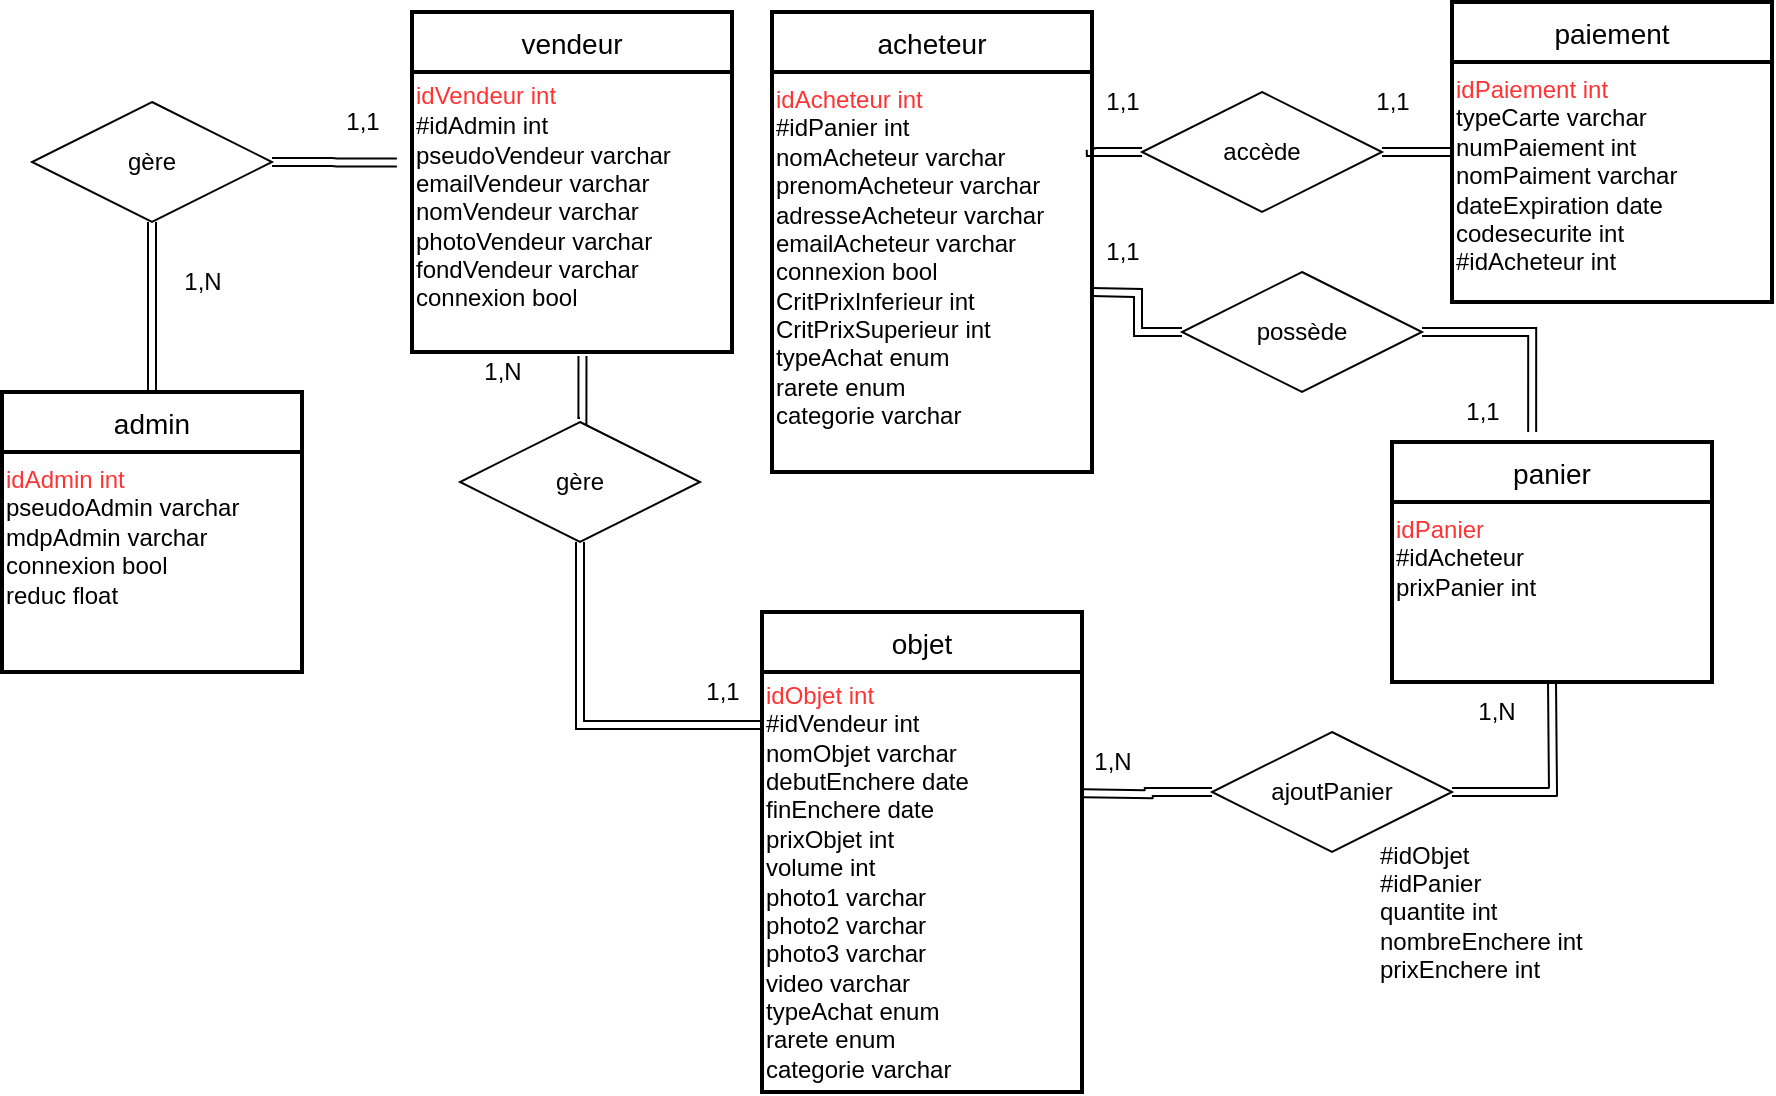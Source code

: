 <mxfile version="15.9.4" type="device"><diagram id="yDxAQ3iovUD5X3NstwU_" name="Page-1"><mxGraphModel dx="1038" dy="551" grid="1" gridSize="10" guides="1" tooltips="1" connect="1" arrows="1" fold="1" page="1" pageScale="1" pageWidth="827" pageHeight="1169" math="0" shadow="0"><root><mxCell id="0"/><mxCell id="1" parent="0"/><mxCell id="l1BgMg8sWA-tkq7HaVs3-1" value="admin" style="swimlane;childLayout=stackLayout;horizontal=1;startSize=30;horizontalStack=0;rounded=0;fontSize=14;fontStyle=0;strokeWidth=2;resizeParent=0;resizeLast=1;shadow=0;dashed=0;align=center;labelBorderColor=none;" parent="1" vertex="1"><mxGeometry x="65" y="300" width="150" height="140" as="geometry"/></mxCell><mxCell id="JHgvwLns8wQTYXrfwLHX-5" value="&lt;span&gt;&lt;font color=&quot;#ff3333&quot;&gt;idAdmin int&lt;br&gt;&lt;/font&gt;pseudoAdmin varchar&lt;/span&gt;&lt;br style=&quot;padding: 0px ; margin: 0px&quot;&gt;&lt;span&gt;mdpAdmin varchar&lt;/span&gt;&lt;br style=&quot;padding: 0px ; margin: 0px&quot;&gt;&lt;div&gt;&lt;span&gt;connexion bool&lt;/span&gt;&lt;/div&gt;&lt;div&gt;&lt;span&gt;reduc float&lt;/span&gt;&lt;/div&gt;&lt;div&gt;&lt;span&gt;&lt;br&gt;&lt;/span&gt;&lt;/div&gt;&lt;div&gt;&lt;span&gt;&lt;br&gt;&lt;/span&gt;&lt;/div&gt;" style="text;html=1;strokeColor=none;fillColor=none;align=left;verticalAlign=top;whiteSpace=wrap;rounded=0;sketch=0;fontColor=#000000;" parent="l1BgMg8sWA-tkq7HaVs3-1" vertex="1"><mxGeometry y="30" width="150" height="110" as="geometry"/></mxCell><mxCell id="l1BgMg8sWA-tkq7HaVs3-3" value="vendeur" style="swimlane;childLayout=stackLayout;horizontal=1;startSize=30;horizontalStack=0;rounded=0;fontSize=14;fontStyle=0;strokeWidth=2;resizeParent=0;resizeLast=1;shadow=0;dashed=0;align=center;" parent="1" vertex="1"><mxGeometry x="270" y="110" width="160" height="170" as="geometry"/></mxCell><mxCell id="JHgvwLns8wQTYXrfwLHX-6" value="&lt;font style=&quot;font-size: 12px&quot;&gt;&lt;font color=&quot;#ff3333&quot;&gt;&lt;br&gt;&lt;br&gt;&lt;/font&gt;&lt;span style=&quot;color: rgb(255 , 51 , 51)&quot;&gt;idVendeur int&lt;/span&gt;&lt;font color=&quot;#ff3333&quot;&gt;&lt;br&gt;&lt;/font&gt;&lt;div&gt;&lt;span&gt;#idAdmin int&lt;/span&gt;&lt;/div&gt;&lt;div&gt;&lt;span&gt;pseudoVendeur varchar&lt;/span&gt;&lt;/div&gt;&lt;div&gt;&lt;span&gt;emailVendeur varchar&lt;/span&gt;&lt;/div&gt;&lt;div&gt;&lt;span&gt;nomVendeur varchar&lt;/span&gt;&lt;/div&gt;&lt;div&gt;&lt;span&gt;photoVendeur varchar&lt;/span&gt;&lt;/div&gt;&lt;div&gt;&lt;span&gt;fondVendeur varchar&lt;/span&gt;&lt;/div&gt;&lt;div&gt;&lt;span&gt;connexion bool&lt;/span&gt;&lt;/div&gt;&lt;/font&gt;&lt;div style=&quot;padding: 0px ; margin: 0px&quot;&gt;&lt;br style=&quot;padding: 0px ; margin: 0px&quot;&gt;&lt;/div&gt;&lt;div style=&quot;padding: 0px ; margin: 0px&quot;&gt;&lt;br style=&quot;padding: 0px ; margin: 0px&quot;&gt;&lt;/div&gt;&lt;div style=&quot;padding: 0px ; margin: 0px&quot;&gt;&lt;br style=&quot;padding: 0px ; margin: 0px ; font-size: 12px&quot;&gt;&lt;/div&gt;" style="text;html=1;strokeColor=none;fillColor=none;align=left;verticalAlign=middle;whiteSpace=wrap;rounded=0;sketch=0;fontSize=14;fontColor=#000000;" parent="l1BgMg8sWA-tkq7HaVs3-3" vertex="1"><mxGeometry y="30" width="160" height="140" as="geometry"/></mxCell><mxCell id="l1BgMg8sWA-tkq7HaVs3-5" value="acheteur" style="swimlane;childLayout=stackLayout;horizontal=1;startSize=30;horizontalStack=0;rounded=0;fontSize=14;fontStyle=0;strokeWidth=2;resizeParent=0;resizeLast=1;shadow=0;dashed=0;align=center;" parent="1" vertex="1"><mxGeometry x="450" y="110" width="160" height="230" as="geometry"/></mxCell><mxCell id="JHgvwLns8wQTYXrfwLHX-10" value="&lt;span&gt;&lt;font color=&quot;#ff3333&quot;&gt;&lt;br&gt;idAcheteur int&lt;/font&gt;&lt;/span&gt;&lt;br style=&quot;padding: 0px ; margin: 0px&quot;&gt;&lt;span&gt;#idPanier int&lt;/span&gt;&lt;br style=&quot;padding: 0px ; margin: 0px&quot;&gt;&lt;span&gt;nomAcheteur varchar&lt;/span&gt;&lt;br style=&quot;padding: 0px ; margin: 0px&quot;&gt;&lt;span&gt;prenomAcheteur varchar&lt;/span&gt;&lt;br style=&quot;padding: 0px ; margin: 0px&quot;&gt;&lt;span&gt;adresseAcheteur varchar&lt;/span&gt;&lt;br style=&quot;padding: 0px ; margin: 0px&quot;&gt;&lt;span&gt;emailAcheteur varchar&lt;/span&gt;&lt;br style=&quot;padding: 0px ; margin: 0px&quot;&gt;&lt;span&gt;connexion bool&lt;br&gt;&lt;div&gt;CritPrixInferieur int&lt;/div&gt;&lt;div&gt;CritPrixSuperieur int&amp;nbsp;&lt;/div&gt;&lt;div&gt;typeAchat enum&amp;nbsp;&lt;/div&gt;&lt;div&gt;rarete enum&amp;nbsp;&lt;/div&gt;&lt;div&gt;categorie varchar&amp;nbsp;&lt;/div&gt;&lt;br&gt;&lt;br&gt;&lt;/span&gt;" style="text;html=1;strokeColor=none;fillColor=none;align=left;verticalAlign=middle;whiteSpace=wrap;rounded=0;sketch=0;fontSize=12;fontColor=#000000;" parent="l1BgMg8sWA-tkq7HaVs3-5" vertex="1"><mxGeometry y="30" width="160" height="200" as="geometry"/></mxCell><mxCell id="l1BgMg8sWA-tkq7HaVs3-7" value="paiement" style="swimlane;childLayout=stackLayout;horizontal=1;startSize=30;horizontalStack=0;rounded=0;fontSize=14;fontStyle=0;strokeWidth=2;resizeParent=0;resizeLast=1;shadow=0;dashed=0;align=center;" parent="1" vertex="1"><mxGeometry x="790" y="105" width="160" height="150" as="geometry"/></mxCell><mxCell id="JHgvwLns8wQTYXrfwLHX-9" value="&lt;span&gt;&lt;font color=&quot;#ff3333&quot;&gt;idPaiement int&lt;/font&gt;&lt;/span&gt;&lt;br style=&quot;padding: 0px ; margin: 0px&quot;&gt;&lt;span&gt;typeCarte varchar&lt;/span&gt;&lt;br style=&quot;padding: 0px ; margin: 0px&quot;&gt;&lt;span&gt;numPaiement int&lt;/span&gt;&lt;br style=&quot;padding: 0px ; margin: 0px&quot;&gt;&lt;span&gt;nomPaiment varchar&lt;/span&gt;&lt;br style=&quot;padding: 0px ; margin: 0px&quot;&gt;&lt;span&gt;dateExpiration date&lt;/span&gt;&lt;br style=&quot;padding: 0px ; margin: 0px&quot;&gt;&lt;span&gt;codesecurite int&lt;/span&gt;&lt;br style=&quot;padding: 0px ; margin: 0px&quot;&gt;&lt;div&gt;&lt;span&gt;#idAcheteur int&lt;/span&gt;&lt;/div&gt;" style="text;html=1;strokeColor=none;fillColor=none;align=left;verticalAlign=top;whiteSpace=wrap;rounded=0;sketch=0;fontSize=12;fontColor=#000000;" parent="l1BgMg8sWA-tkq7HaVs3-7" vertex="1"><mxGeometry y="30" width="160" height="120" as="geometry"/></mxCell><mxCell id="l1BgMg8sWA-tkq7HaVs3-9" value="objet" style="swimlane;childLayout=stackLayout;horizontal=1;startSize=30;horizontalStack=0;rounded=0;fontSize=14;fontStyle=0;strokeWidth=2;resizeParent=0;resizeLast=1;shadow=0;dashed=0;align=center;" parent="1" vertex="1"><mxGeometry x="445" y="410" width="160" height="240" as="geometry"/></mxCell><mxCell id="JHgvwLns8wQTYXrfwLHX-7" value="&lt;span&gt;&lt;font color=&quot;#ff3333&quot;&gt;idObjet int&lt;/font&gt;&lt;/span&gt;&lt;br style=&quot;padding: 0px ; margin: 0px&quot;&gt;&lt;span&gt;#idVendeur int&lt;/span&gt;&lt;br style=&quot;padding: 0px ; margin: 0px&quot;&gt;&lt;span&gt;nomObjet varchar&lt;/span&gt;&lt;br style=&quot;padding: 0px ; margin: 0px&quot;&gt;&lt;span&gt;debutEnchere date&lt;/span&gt;&lt;br style=&quot;padding: 0px ; margin: 0px&quot;&gt;&lt;span&gt;finEnchere date&lt;/span&gt;&lt;br style=&quot;padding: 0px ; margin: 0px&quot;&gt;&lt;span&gt;prixObjet int&lt;/span&gt;&lt;br style=&quot;padding: 0px ; margin: 0px&quot;&gt;&lt;span&gt;volume int&lt;/span&gt;&lt;br style=&quot;padding: 0px ; margin: 0px&quot;&gt;&lt;span&gt;photo1 varchar&lt;/span&gt;&lt;br style=&quot;padding: 0px ; margin: 0px&quot;&gt;&lt;span&gt;photo2 varchar&lt;/span&gt;&lt;br style=&quot;padding: 0px ; margin: 0px&quot;&gt;&lt;span&gt;photo3 varchar&lt;/span&gt;&lt;br style=&quot;padding: 0px ; margin: 0px&quot;&gt;&lt;span&gt;video varchar&lt;/span&gt;&lt;br style=&quot;padding: 0px ; margin: 0px&quot;&gt;&lt;span&gt;typeAchat enum&lt;/span&gt;&lt;br style=&quot;padding: 0px ; margin: 0px&quot;&gt;&lt;span&gt;rarete enum&lt;/span&gt;&lt;br style=&quot;padding: 0px ; margin: 0px&quot;&gt;&lt;span&gt;categorie varchar&lt;/span&gt;" style="text;html=1;strokeColor=none;fillColor=none;align=left;verticalAlign=middle;whiteSpace=wrap;rounded=0;sketch=0;fontSize=12;fontColor=#000000;" parent="l1BgMg8sWA-tkq7HaVs3-9" vertex="1"><mxGeometry y="30" width="160" height="210" as="geometry"/></mxCell><mxCell id="l1BgMg8sWA-tkq7HaVs3-11" value="panier" style="swimlane;childLayout=stackLayout;horizontal=1;startSize=30;horizontalStack=0;rounded=0;fontSize=14;fontStyle=0;strokeWidth=2;resizeParent=0;resizeLast=1;shadow=0;dashed=0;align=center;" parent="1" vertex="1"><mxGeometry x="760" y="325" width="160" height="120" as="geometry"/></mxCell><mxCell id="JHgvwLns8wQTYXrfwLHX-8" value="&lt;span&gt;&lt;font color=&quot;#ff3333&quot;&gt;idPanier&lt;/font&gt;&lt;/span&gt;&lt;br style=&quot;padding: 0px ; margin: 0px&quot;&gt;&lt;span&gt;#idAcheteur&lt;/span&gt;&lt;br style=&quot;padding: 0px ; margin: 0px&quot;&gt;&lt;span&gt;prixPanier int&lt;/span&gt;" style="text;html=1;strokeColor=none;fillColor=none;align=left;verticalAlign=top;whiteSpace=wrap;rounded=0;sketch=0;fontSize=12;fontColor=#000000;" parent="l1BgMg8sWA-tkq7HaVs3-11" vertex="1"><mxGeometry y="30" width="160" height="90" as="geometry"/></mxCell><mxCell id="l1BgMg8sWA-tkq7HaVs3-31" value="1,N" style="text;html=1;align=center;verticalAlign=middle;resizable=0;points=[];autosize=1;strokeColor=none;fillColor=none;rounded=0;" parent="1" vertex="1"><mxGeometry x="150" y="235" width="30" height="20" as="geometry"/></mxCell><mxCell id="l1BgMg8sWA-tkq7HaVs3-32" value="1,1" style="text;html=1;align=center;verticalAlign=middle;resizable=0;points=[];autosize=1;strokeColor=none;fillColor=none;rounded=0;" parent="1" vertex="1"><mxGeometry x="230" y="155" width="30" height="20" as="geometry"/></mxCell><mxCell id="l1BgMg8sWA-tkq7HaVs3-33" value="1,N" style="text;html=1;align=center;verticalAlign=middle;resizable=0;points=[];autosize=1;strokeColor=none;fillColor=none;rounded=0;" parent="1" vertex="1"><mxGeometry x="300" y="280" width="30" height="20" as="geometry"/></mxCell><mxCell id="l1BgMg8sWA-tkq7HaVs3-34" value="1,1" style="text;html=1;align=center;verticalAlign=middle;resizable=0;points=[];autosize=1;strokeColor=none;fillColor=none;rounded=0;" parent="1" vertex="1"><mxGeometry x="410" y="440" width="30" height="20" as="geometry"/></mxCell><mxCell id="l1BgMg8sWA-tkq7HaVs3-35" value="1,1" style="text;html=1;align=center;verticalAlign=middle;resizable=0;points=[];autosize=1;strokeColor=none;fillColor=none;rounded=0;" parent="1" vertex="1"><mxGeometry x="610" y="145" width="30" height="20" as="geometry"/></mxCell><mxCell id="l1BgMg8sWA-tkq7HaVs3-36" value="1,1" style="text;html=1;align=center;verticalAlign=middle;resizable=0;points=[];autosize=1;strokeColor=none;fillColor=none;rounded=0;" parent="1" vertex="1"><mxGeometry x="745" y="145" width="30" height="20" as="geometry"/></mxCell><mxCell id="l1BgMg8sWA-tkq7HaVs3-37" value="1,1" style="text;html=1;align=center;verticalAlign=middle;resizable=0;points=[];autosize=1;strokeColor=none;fillColor=none;rounded=0;" parent="1" vertex="1"><mxGeometry x="610" y="220" width="30" height="20" as="geometry"/></mxCell><mxCell id="l1BgMg8sWA-tkq7HaVs3-38" value="1,1" style="text;html=1;align=center;verticalAlign=middle;resizable=0;points=[];autosize=1;strokeColor=none;fillColor=none;rounded=0;" parent="1" vertex="1"><mxGeometry x="790" y="300" width="30" height="20" as="geometry"/></mxCell><mxCell id="l1BgMg8sWA-tkq7HaVs3-39" value="1,N" style="text;html=1;align=center;verticalAlign=middle;resizable=0;points=[];autosize=1;strokeColor=none;fillColor=none;rounded=0;" parent="1" vertex="1"><mxGeometry x="605" y="475" width="30" height="20" as="geometry"/></mxCell><mxCell id="l1BgMg8sWA-tkq7HaVs3-40" value="1,N" style="text;html=1;align=center;verticalAlign=middle;resizable=0;points=[];autosize=1;strokeColor=none;fillColor=none;rounded=0;" parent="1" vertex="1"><mxGeometry x="797" y="450" width="30" height="20" as="geometry"/></mxCell><mxCell id="l1BgMg8sWA-tkq7HaVs3-43" style="rounded=0;orthogonalLoop=1;jettySize=auto;html=1;exitX=1;exitY=0.5;exitDx=0;exitDy=0;entryX=-0.016;entryY=0.323;entryDx=0;entryDy=0;entryPerimeter=0;edgeStyle=entityRelationEdgeStyle;shape=link;" parent="1" source="l1BgMg8sWA-tkq7HaVs3-41" edge="1"><mxGeometry relative="1" as="geometry"><mxPoint x="262.44" y="185.22" as="targetPoint"/></mxGeometry></mxCell><mxCell id="l1BgMg8sWA-tkq7HaVs3-63" style="edgeStyle=orthogonalEdgeStyle;rounded=0;orthogonalLoop=1;jettySize=auto;html=1;exitX=0.5;exitY=1;exitDx=0;exitDy=0;shape=link;" parent="1" source="l1BgMg8sWA-tkq7HaVs3-41" target="l1BgMg8sWA-tkq7HaVs3-1" edge="1"><mxGeometry relative="1" as="geometry"/></mxCell><mxCell id="l1BgMg8sWA-tkq7HaVs3-41" value="gère" style="shape=rhombus;perimeter=rhombusPerimeter;whiteSpace=wrap;html=1;align=center;rounded=0;" parent="1" vertex="1"><mxGeometry x="80" y="155" width="120" height="60" as="geometry"/></mxCell><mxCell id="l1BgMg8sWA-tkq7HaVs3-45" style="edgeStyle=orthogonalEdgeStyle;rounded=0;orthogonalLoop=1;jettySize=auto;html=1;exitX=0.5;exitY=0;exitDx=0;exitDy=0;entryX=0.564;entryY=1.014;entryDx=0;entryDy=0;entryPerimeter=0;shape=link;" parent="1" source="l1BgMg8sWA-tkq7HaVs3-44" edge="1"><mxGeometry relative="1" as="geometry"><mxPoint x="355.24" y="281.96" as="targetPoint"/></mxGeometry></mxCell><mxCell id="l1BgMg8sWA-tkq7HaVs3-46" style="edgeStyle=orthogonalEdgeStyle;rounded=0;orthogonalLoop=1;jettySize=auto;html=1;exitX=0.5;exitY=1;exitDx=0;exitDy=0;entryX=-0.004;entryY=0.126;entryDx=0;entryDy=0;shape=link;width=-4;entryPerimeter=0;" parent="1" source="l1BgMg8sWA-tkq7HaVs3-44" target="JHgvwLns8wQTYXrfwLHX-7" edge="1"><mxGeometry relative="1" as="geometry"><mxPoint x="445" y="427.5" as="targetPoint"/></mxGeometry></mxCell><mxCell id="l1BgMg8sWA-tkq7HaVs3-44" value="gère" style="shape=rhombus;perimeter=rhombusPerimeter;whiteSpace=wrap;html=1;align=center;rounded=0;" parent="1" vertex="1"><mxGeometry x="294" y="315" width="120" height="60" as="geometry"/></mxCell><mxCell id="l1BgMg8sWA-tkq7HaVs3-48" style="edgeStyle=orthogonalEdgeStyle;rounded=0;orthogonalLoop=1;jettySize=auto;html=1;exitX=0;exitY=0.5;exitDx=0;exitDy=0;entryX=0.996;entryY=0.353;entryDx=0;entryDy=0;entryPerimeter=0;shape=link;" parent="1" source="l1BgMg8sWA-tkq7HaVs3-47" edge="1"><mxGeometry relative="1" as="geometry"><mxPoint x="609.36" y="178.83" as="targetPoint"/></mxGeometry></mxCell><mxCell id="l1BgMg8sWA-tkq7HaVs3-49" style="edgeStyle=orthogonalEdgeStyle;rounded=0;orthogonalLoop=1;jettySize=auto;html=1;exitX=1;exitY=0.5;exitDx=0;exitDy=0;entryX=0;entryY=0.5;entryDx=0;entryDy=0;shape=link;" parent="1" source="l1BgMg8sWA-tkq7HaVs3-47" target="l1BgMg8sWA-tkq7HaVs3-7" edge="1"><mxGeometry relative="1" as="geometry"/></mxCell><mxCell id="l1BgMg8sWA-tkq7HaVs3-47" value="accède" style="shape=rhombus;perimeter=rhombusPerimeter;whiteSpace=wrap;html=1;align=center;rounded=0;" parent="1" vertex="1"><mxGeometry x="635" y="150" width="120" height="60" as="geometry"/></mxCell><mxCell id="l1BgMg8sWA-tkq7HaVs3-51" style="edgeStyle=orthogonalEdgeStyle;rounded=0;orthogonalLoop=1;jettySize=auto;html=1;exitX=0;exitY=0.5;exitDx=0;exitDy=0;entryX=1;entryY=1;entryDx=0;entryDy=0;shape=link;" parent="1" source="l1BgMg8sWA-tkq7HaVs3-50" edge="1"><mxGeometry relative="1" as="geometry"><mxPoint x="610" y="250" as="targetPoint"/></mxGeometry></mxCell><mxCell id="l1BgMg8sWA-tkq7HaVs3-53" style="edgeStyle=orthogonalEdgeStyle;rounded=0;orthogonalLoop=1;jettySize=auto;html=1;exitX=1;exitY=0.5;exitDx=0;exitDy=0;entryX=0.438;entryY=-0.042;entryDx=0;entryDy=0;entryPerimeter=0;shape=link;" parent="1" source="l1BgMg8sWA-tkq7HaVs3-50" target="l1BgMg8sWA-tkq7HaVs3-11" edge="1"><mxGeometry relative="1" as="geometry"/></mxCell><mxCell id="l1BgMg8sWA-tkq7HaVs3-50" value="possède" style="shape=rhombus;perimeter=rhombusPerimeter;whiteSpace=wrap;html=1;align=center;rounded=0;" parent="1" vertex="1"><mxGeometry x="655" y="240" width="120" height="60" as="geometry"/></mxCell><mxCell id="l1BgMg8sWA-tkq7HaVs3-57" value="&lt;span&gt;#idObjet&lt;/span&gt;&lt;br style=&quot;padding: 0px ; margin: 0px&quot;&gt;&lt;span&gt;#idPanier&lt;/span&gt;&lt;br style=&quot;padding: 0px ; margin: 0px&quot;&gt;&lt;span&gt;quantite int&lt;/span&gt;&lt;br style=&quot;padding: 0px ; margin: 0px&quot;&gt;&lt;span&gt;nombreEnchere int&lt;/span&gt;&lt;br style=&quot;padding: 0px ; margin: 0px&quot;&gt;&lt;span&gt;prixEnchere int&lt;/span&gt;" style="text;html=1;align=left;verticalAlign=middle;resizable=0;points=[];autosize=1;strokeColor=none;fillColor=none;rounded=0;" parent="1" vertex="1"><mxGeometry x="752" y="520" width="120" height="80" as="geometry"/></mxCell><mxCell id="l1BgMg8sWA-tkq7HaVs3-60" style="edgeStyle=orthogonalEdgeStyle;rounded=0;orthogonalLoop=1;jettySize=auto;html=1;exitX=0;exitY=0.5;exitDx=0;exitDy=0;entryX=1.005;entryY=0.598;entryDx=0;entryDy=0;entryPerimeter=0;shape=link;" parent="1" source="l1BgMg8sWA-tkq7HaVs3-59" edge="1"><mxGeometry relative="1" as="geometry"><mxPoint x="605.8" y="500.58" as="targetPoint"/></mxGeometry></mxCell><mxCell id="l1BgMg8sWA-tkq7HaVs3-61" style="edgeStyle=orthogonalEdgeStyle;rounded=0;orthogonalLoop=1;jettySize=auto;html=1;exitX=1;exitY=0.5;exitDx=0;exitDy=0;entryX=0.5;entryY=1;entryDx=0;entryDy=0;shape=link;" parent="1" source="l1BgMg8sWA-tkq7HaVs3-59" edge="1"><mxGeometry relative="1" as="geometry"><mxPoint x="840" y="445" as="targetPoint"/></mxGeometry></mxCell><mxCell id="l1BgMg8sWA-tkq7HaVs3-59" value="ajoutPanier" style="shape=rhombus;perimeter=rhombusPerimeter;whiteSpace=wrap;html=1;align=center;rounded=0;" parent="1" vertex="1"><mxGeometry x="670" y="470" width="120" height="60" as="geometry"/></mxCell></root></mxGraphModel></diagram></mxfile>